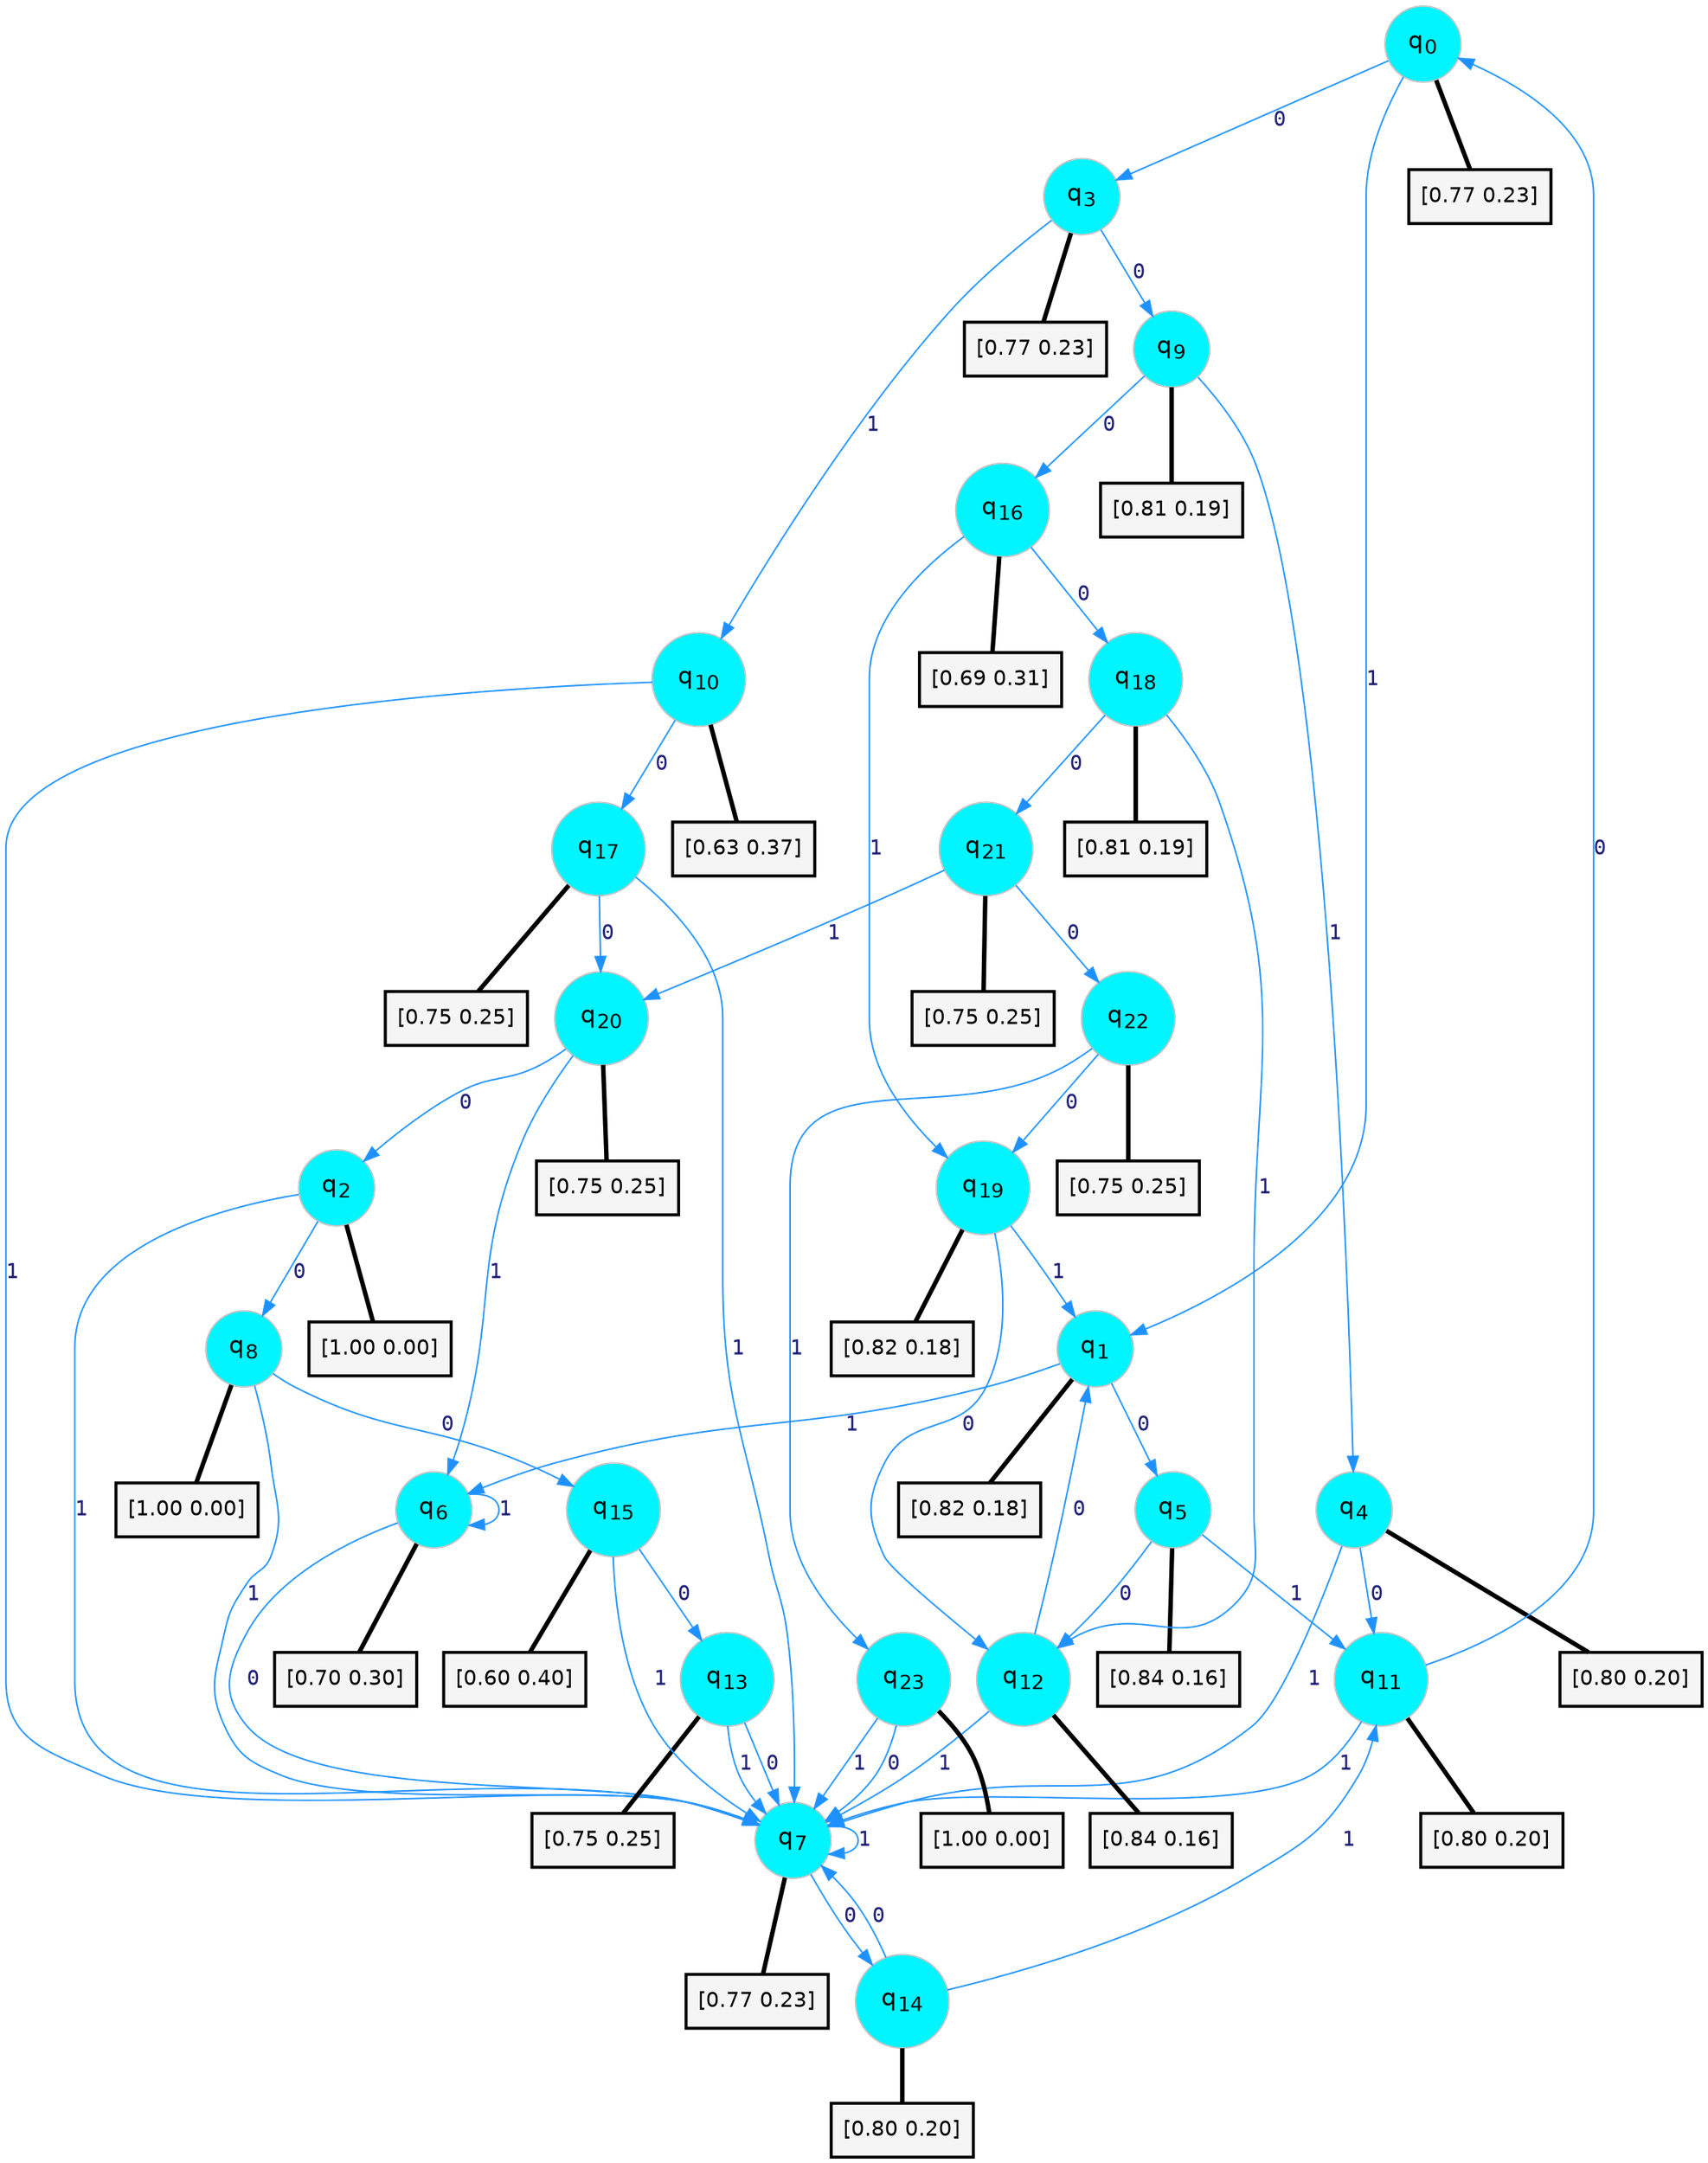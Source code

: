 digraph G {
graph [
bgcolor=transparent, dpi=300, rankdir=TD, size="40,25"];
node [
color=gray, fillcolor=turquoise1, fontcolor=black, fontname=Helvetica, fontsize=16, fontweight=bold, shape=circle, style=filled];
edge [
arrowsize=1, color=dodgerblue1, fontcolor=midnightblue, fontname=courier, fontweight=bold, penwidth=1, style=solid, weight=20];
0[label=<q<SUB>0</SUB>>];
1[label=<q<SUB>1</SUB>>];
2[label=<q<SUB>2</SUB>>];
3[label=<q<SUB>3</SUB>>];
4[label=<q<SUB>4</SUB>>];
5[label=<q<SUB>5</SUB>>];
6[label=<q<SUB>6</SUB>>];
7[label=<q<SUB>7</SUB>>];
8[label=<q<SUB>8</SUB>>];
9[label=<q<SUB>9</SUB>>];
10[label=<q<SUB>10</SUB>>];
11[label=<q<SUB>11</SUB>>];
12[label=<q<SUB>12</SUB>>];
13[label=<q<SUB>13</SUB>>];
14[label=<q<SUB>14</SUB>>];
15[label=<q<SUB>15</SUB>>];
16[label=<q<SUB>16</SUB>>];
17[label=<q<SUB>17</SUB>>];
18[label=<q<SUB>18</SUB>>];
19[label=<q<SUB>19</SUB>>];
20[label=<q<SUB>20</SUB>>];
21[label=<q<SUB>21</SUB>>];
22[label=<q<SUB>22</SUB>>];
23[label=<q<SUB>23</SUB>>];
24[label="[0.77 0.23]", shape=box,fontcolor=black, fontname=Helvetica, fontsize=14, penwidth=2, fillcolor=whitesmoke,color=black];
25[label="[0.82 0.18]", shape=box,fontcolor=black, fontname=Helvetica, fontsize=14, penwidth=2, fillcolor=whitesmoke,color=black];
26[label="[1.00 0.00]", shape=box,fontcolor=black, fontname=Helvetica, fontsize=14, penwidth=2, fillcolor=whitesmoke,color=black];
27[label="[0.77 0.23]", shape=box,fontcolor=black, fontname=Helvetica, fontsize=14, penwidth=2, fillcolor=whitesmoke,color=black];
28[label="[0.80 0.20]", shape=box,fontcolor=black, fontname=Helvetica, fontsize=14, penwidth=2, fillcolor=whitesmoke,color=black];
29[label="[0.84 0.16]", shape=box,fontcolor=black, fontname=Helvetica, fontsize=14, penwidth=2, fillcolor=whitesmoke,color=black];
30[label="[0.70 0.30]", shape=box,fontcolor=black, fontname=Helvetica, fontsize=14, penwidth=2, fillcolor=whitesmoke,color=black];
31[label="[0.77 0.23]", shape=box,fontcolor=black, fontname=Helvetica, fontsize=14, penwidth=2, fillcolor=whitesmoke,color=black];
32[label="[1.00 0.00]", shape=box,fontcolor=black, fontname=Helvetica, fontsize=14, penwidth=2, fillcolor=whitesmoke,color=black];
33[label="[0.81 0.19]", shape=box,fontcolor=black, fontname=Helvetica, fontsize=14, penwidth=2, fillcolor=whitesmoke,color=black];
34[label="[0.63 0.37]", shape=box,fontcolor=black, fontname=Helvetica, fontsize=14, penwidth=2, fillcolor=whitesmoke,color=black];
35[label="[0.80 0.20]", shape=box,fontcolor=black, fontname=Helvetica, fontsize=14, penwidth=2, fillcolor=whitesmoke,color=black];
36[label="[0.84 0.16]", shape=box,fontcolor=black, fontname=Helvetica, fontsize=14, penwidth=2, fillcolor=whitesmoke,color=black];
37[label="[0.75 0.25]", shape=box,fontcolor=black, fontname=Helvetica, fontsize=14, penwidth=2, fillcolor=whitesmoke,color=black];
38[label="[0.80 0.20]", shape=box,fontcolor=black, fontname=Helvetica, fontsize=14, penwidth=2, fillcolor=whitesmoke,color=black];
39[label="[0.60 0.40]", shape=box,fontcolor=black, fontname=Helvetica, fontsize=14, penwidth=2, fillcolor=whitesmoke,color=black];
40[label="[0.69 0.31]", shape=box,fontcolor=black, fontname=Helvetica, fontsize=14, penwidth=2, fillcolor=whitesmoke,color=black];
41[label="[0.75 0.25]", shape=box,fontcolor=black, fontname=Helvetica, fontsize=14, penwidth=2, fillcolor=whitesmoke,color=black];
42[label="[0.81 0.19]", shape=box,fontcolor=black, fontname=Helvetica, fontsize=14, penwidth=2, fillcolor=whitesmoke,color=black];
43[label="[0.82 0.18]", shape=box,fontcolor=black, fontname=Helvetica, fontsize=14, penwidth=2, fillcolor=whitesmoke,color=black];
44[label="[0.75 0.25]", shape=box,fontcolor=black, fontname=Helvetica, fontsize=14, penwidth=2, fillcolor=whitesmoke,color=black];
45[label="[0.75 0.25]", shape=box,fontcolor=black, fontname=Helvetica, fontsize=14, penwidth=2, fillcolor=whitesmoke,color=black];
46[label="[0.75 0.25]", shape=box,fontcolor=black, fontname=Helvetica, fontsize=14, penwidth=2, fillcolor=whitesmoke,color=black];
47[label="[1.00 0.00]", shape=box,fontcolor=black, fontname=Helvetica, fontsize=14, penwidth=2, fillcolor=whitesmoke,color=black];
0->3 [label=0];
0->1 [label=1];
0->24 [arrowhead=none, penwidth=3,color=black];
1->5 [label=0];
1->6 [label=1];
1->25 [arrowhead=none, penwidth=3,color=black];
2->8 [label=0];
2->7 [label=1];
2->26 [arrowhead=none, penwidth=3,color=black];
3->9 [label=0];
3->10 [label=1];
3->27 [arrowhead=none, penwidth=3,color=black];
4->11 [label=0];
4->7 [label=1];
4->28 [arrowhead=none, penwidth=3,color=black];
5->12 [label=0];
5->11 [label=1];
5->29 [arrowhead=none, penwidth=3,color=black];
6->7 [label=0];
6->6 [label=1];
6->30 [arrowhead=none, penwidth=3,color=black];
7->14 [label=0];
7->7 [label=1];
7->31 [arrowhead=none, penwidth=3,color=black];
8->15 [label=0];
8->7 [label=1];
8->32 [arrowhead=none, penwidth=3,color=black];
9->16 [label=0];
9->4 [label=1];
9->33 [arrowhead=none, penwidth=3,color=black];
10->17 [label=0];
10->7 [label=1];
10->34 [arrowhead=none, penwidth=3,color=black];
11->0 [label=0];
11->7 [label=1];
11->35 [arrowhead=none, penwidth=3,color=black];
12->1 [label=0];
12->7 [label=1];
12->36 [arrowhead=none, penwidth=3,color=black];
13->7 [label=0];
13->7 [label=1];
13->37 [arrowhead=none, penwidth=3,color=black];
14->7 [label=0];
14->11 [label=1];
14->38 [arrowhead=none, penwidth=3,color=black];
15->13 [label=0];
15->7 [label=1];
15->39 [arrowhead=none, penwidth=3,color=black];
16->18 [label=0];
16->19 [label=1];
16->40 [arrowhead=none, penwidth=3,color=black];
17->20 [label=0];
17->7 [label=1];
17->41 [arrowhead=none, penwidth=3,color=black];
18->21 [label=0];
18->12 [label=1];
18->42 [arrowhead=none, penwidth=3,color=black];
19->12 [label=0];
19->1 [label=1];
19->43 [arrowhead=none, penwidth=3,color=black];
20->2 [label=0];
20->6 [label=1];
20->44 [arrowhead=none, penwidth=3,color=black];
21->22 [label=0];
21->20 [label=1];
21->45 [arrowhead=none, penwidth=3,color=black];
22->19 [label=0];
22->23 [label=1];
22->46 [arrowhead=none, penwidth=3,color=black];
23->7 [label=0];
23->7 [label=1];
23->47 [arrowhead=none, penwidth=3,color=black];
}
